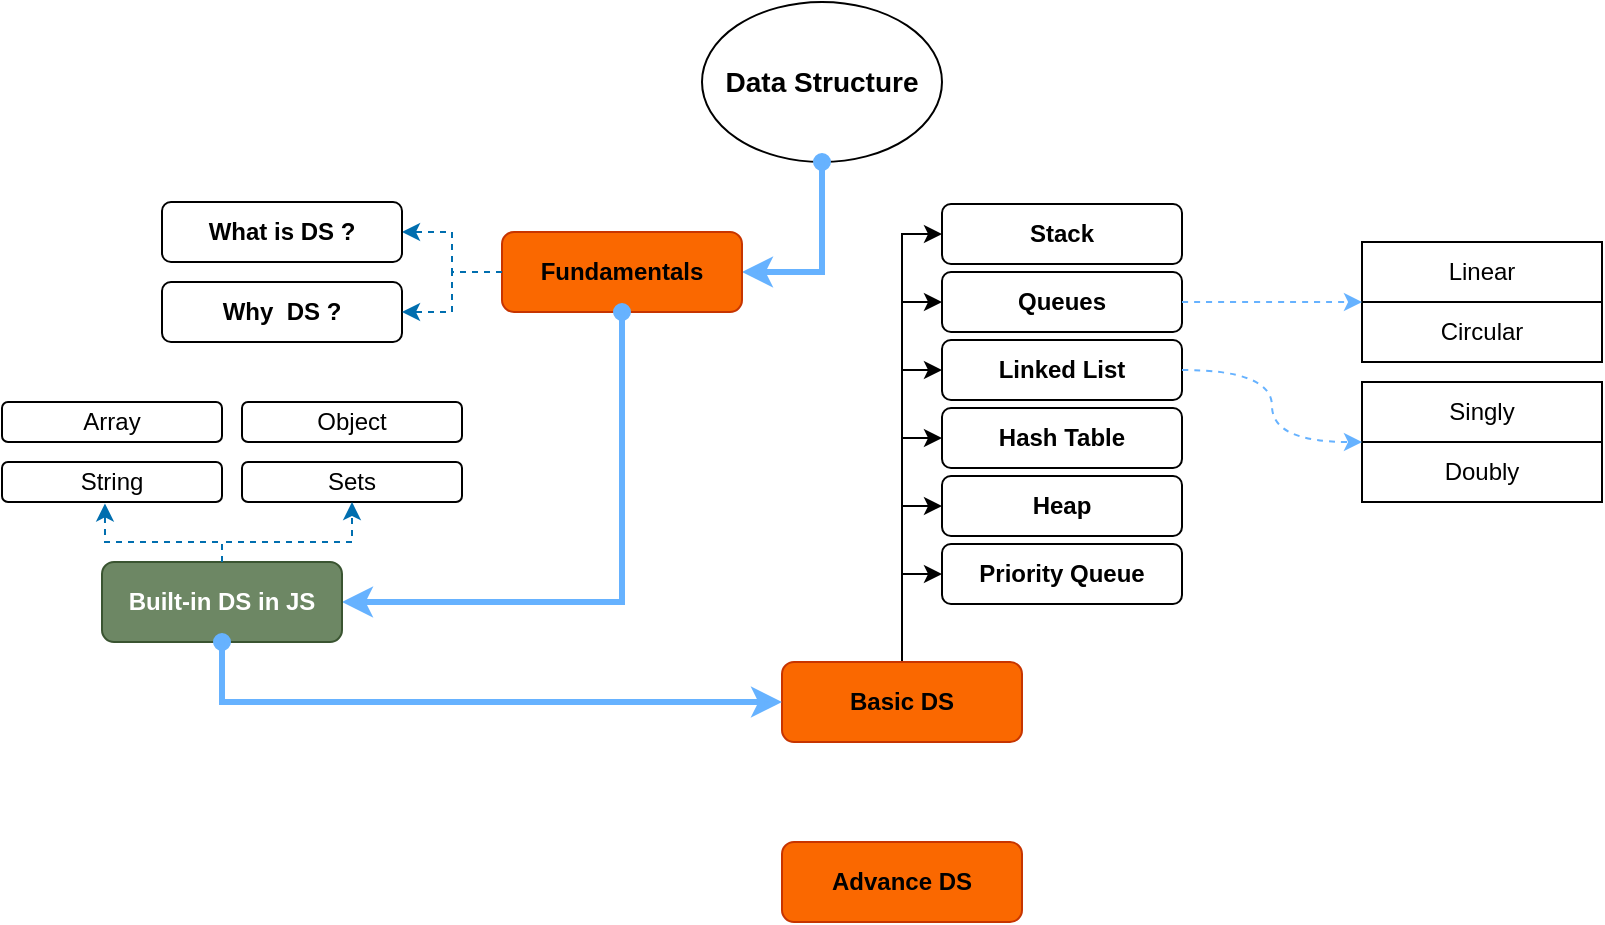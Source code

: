 <mxfile version="24.4.13" type="github">
  <diagram name="Page-1" id="2c0d36ab-eaac-3732-788b-9136903baeff">
    <mxGraphModel dx="778" dy="413" grid="1" gridSize="10" guides="1" tooltips="1" connect="1" arrows="1" fold="1" page="1" pageScale="1.5" pageWidth="1169" pageHeight="827" background="none" math="0" shadow="0">
      <root>
        <mxCell id="0" />
        <mxCell id="1" parent="0" />
        <mxCell id="yiBTs8iIJsu4Ljcrw2EA-124" value="Data Structure" style="ellipse;whiteSpace=wrap;html=1;fontStyle=1;fontSize=14;" parent="1" vertex="1">
          <mxGeometry x="370" y="20" width="120" height="80" as="geometry" />
        </mxCell>
        <mxCell id="tv5u9qx0Md2gs3FD2YBg-6" style="edgeStyle=orthogonalEdgeStyle;rounded=0;orthogonalLoop=1;jettySize=auto;html=1;exitX=0.5;exitY=0;exitDx=0;exitDy=0;entryX=1;entryY=0.5;entryDx=0;entryDy=0;" edge="1" parent="1" source="yiBTs8iIJsu4Ljcrw2EA-125" target="yiBTs8iIJsu4Ljcrw2EA-134">
          <mxGeometry relative="1" as="geometry" />
        </mxCell>
        <mxCell id="tv5u9qx0Md2gs3FD2YBg-7" style="edgeStyle=orthogonalEdgeStyle;rounded=0;orthogonalLoop=1;jettySize=auto;html=1;exitX=0.5;exitY=0;exitDx=0;exitDy=0;entryX=0;entryY=0.5;entryDx=0;entryDy=0;" edge="1" parent="1" source="yiBTs8iIJsu4Ljcrw2EA-125" target="yiBTs8iIJsu4Ljcrw2EA-130">
          <mxGeometry relative="1" as="geometry" />
        </mxCell>
        <mxCell id="tv5u9qx0Md2gs3FD2YBg-8" style="edgeStyle=orthogonalEdgeStyle;rounded=0;orthogonalLoop=1;jettySize=auto;html=1;exitX=0.5;exitY=0;exitDx=0;exitDy=0;entryX=0;entryY=0.5;entryDx=0;entryDy=0;" edge="1" parent="1" source="yiBTs8iIJsu4Ljcrw2EA-125" target="yiBTs8iIJsu4Ljcrw2EA-135">
          <mxGeometry relative="1" as="geometry" />
        </mxCell>
        <mxCell id="tv5u9qx0Md2gs3FD2YBg-9" style="edgeStyle=orthogonalEdgeStyle;rounded=0;orthogonalLoop=1;jettySize=auto;html=1;exitX=0.5;exitY=0;exitDx=0;exitDy=0;entryX=0;entryY=0.5;entryDx=0;entryDy=0;" edge="1" parent="1" source="yiBTs8iIJsu4Ljcrw2EA-125" target="UguPg_bLSeKZf6hvQFoW-1">
          <mxGeometry relative="1" as="geometry" />
        </mxCell>
        <mxCell id="tv5u9qx0Md2gs3FD2YBg-10" style="edgeStyle=orthogonalEdgeStyle;rounded=0;orthogonalLoop=1;jettySize=auto;html=1;exitX=0.5;exitY=0;exitDx=0;exitDy=0;entryX=0;entryY=0.5;entryDx=0;entryDy=0;" edge="1" parent="1" source="yiBTs8iIJsu4Ljcrw2EA-125" target="UguPg_bLSeKZf6hvQFoW-2">
          <mxGeometry relative="1" as="geometry" />
        </mxCell>
        <mxCell id="tv5u9qx0Md2gs3FD2YBg-11" style="edgeStyle=orthogonalEdgeStyle;rounded=0;orthogonalLoop=1;jettySize=auto;html=1;exitX=0.5;exitY=0;exitDx=0;exitDy=0;entryX=0;entryY=0.5;entryDx=0;entryDy=0;" edge="1" parent="1" source="yiBTs8iIJsu4Ljcrw2EA-125" target="yiBTs8iIJsu4Ljcrw2EA-132">
          <mxGeometry relative="1" as="geometry" />
        </mxCell>
        <mxCell id="yiBTs8iIJsu4Ljcrw2EA-125" value="Basic DS" style="rounded=1;whiteSpace=wrap;html=1;fontStyle=1;fillColor=#fa6800;fontColor=#000000;strokeColor=#C73500;" parent="1" vertex="1">
          <mxGeometry x="410" y="350.02" width="120" height="40" as="geometry" />
        </mxCell>
        <mxCell id="LJRXbvw2uVqpsPB7Yhcm-4" value="Advance DS" style="rounded=1;whiteSpace=wrap;html=1;fontStyle=1;fillColor=#fa6800;fontColor=#000000;strokeColor=#C73500;" parent="1" vertex="1">
          <mxGeometry x="410" y="440" width="120" height="40" as="geometry" />
        </mxCell>
        <mxCell id="YICFgGTVRvDlNN2FNXk2-3" value="" style="group" parent="1" vertex="1" connectable="0">
          <mxGeometry x="700" y="140" width="120" height="60" as="geometry" />
        </mxCell>
        <mxCell id="YICFgGTVRvDlNN2FNXk2-1" value="Circular" style="rounded=0;whiteSpace=wrap;html=1;" parent="YICFgGTVRvDlNN2FNXk2-3" vertex="1">
          <mxGeometry y="30" width="120" height="30" as="geometry" />
        </mxCell>
        <mxCell id="YICFgGTVRvDlNN2FNXk2-2" value="Linear" style="rounded=0;whiteSpace=wrap;html=1;" parent="YICFgGTVRvDlNN2FNXk2-3" vertex="1">
          <mxGeometry width="120" height="30" as="geometry" />
        </mxCell>
        <mxCell id="gLEcoqDyo47q4XNHYdvh-6" style="rounded=0;orthogonalLoop=1;jettySize=auto;html=1;entryX=1;entryY=0.5;entryDx=0;entryDy=0;strokeColor=#66B2FF;strokeWidth=3;startArrow=oval;startFill=1;exitX=0.5;exitY=1;exitDx=0;exitDy=0;edgeStyle=orthogonalEdgeStyle;" parent="1" source="yiBTs8iIJsu4Ljcrw2EA-124" target="yiBTs8iIJsu4Ljcrw2EA-126" edge="1">
          <mxGeometry relative="1" as="geometry" />
        </mxCell>
        <mxCell id="tv5u9qx0Md2gs3FD2YBg-1" value="" style="group" vertex="1" connectable="0" parent="1">
          <mxGeometry x="100" y="120" width="290" height="70" as="geometry" />
        </mxCell>
        <mxCell id="yiBTs8iIJsu4Ljcrw2EA-143" style="edgeStyle=orthogonalEdgeStyle;rounded=0;orthogonalLoop=1;jettySize=auto;html=1;fontFamily=Helvetica;fontSize=12;fontColor=#000000;fontStyle=1;dashed=1;fillColor=#1ba1e2;strokeColor=#006EAF;entryX=1;entryY=0.5;entryDx=0;entryDy=0;" parent="tv5u9qx0Md2gs3FD2YBg-1" source="yiBTs8iIJsu4Ljcrw2EA-126" target="yiBTs8iIJsu4Ljcrw2EA-144" edge="1">
          <mxGeometry relative="1" as="geometry">
            <mxPoint x="80" y="20" as="targetPoint" />
          </mxGeometry>
        </mxCell>
        <mxCell id="yiBTs8iIJsu4Ljcrw2EA-126" value="Fundamentals" style="rounded=1;whiteSpace=wrap;html=1;fontStyle=1;fillColor=#fa6800;fontColor=#000000;strokeColor=#C73500;" parent="tv5u9qx0Md2gs3FD2YBg-1" vertex="1">
          <mxGeometry x="170" y="15" width="120" height="40" as="geometry" />
        </mxCell>
        <mxCell id="yiBTs8iIJsu4Ljcrw2EA-147" value="" style="group" parent="tv5u9qx0Md2gs3FD2YBg-1" vertex="1" connectable="0">
          <mxGeometry width="120" height="70" as="geometry" />
        </mxCell>
        <mxCell id="yiBTs8iIJsu4Ljcrw2EA-142" value="Why&amp;nbsp; DS ?" style="whiteSpace=wrap;html=1;rounded=1;fontStyle=1;" parent="yiBTs8iIJsu4Ljcrw2EA-147" vertex="1">
          <mxGeometry y="40" width="120" height="30" as="geometry" />
        </mxCell>
        <mxCell id="yiBTs8iIJsu4Ljcrw2EA-144" value="What is DS ?" style="whiteSpace=wrap;html=1;rounded=1;fontStyle=1;" parent="yiBTs8iIJsu4Ljcrw2EA-147" vertex="1">
          <mxGeometry width="120" height="30" as="geometry" />
        </mxCell>
        <mxCell id="gLEcoqDyo47q4XNHYdvh-4" style="edgeStyle=orthogonalEdgeStyle;rounded=0;orthogonalLoop=1;jettySize=auto;html=1;fontFamily=Helvetica;fontSize=12;fontColor=#000000;fontStyle=1;dashed=1;fillColor=#1ba1e2;strokeColor=#006EAF;entryX=1;entryY=0.5;entryDx=0;entryDy=0;exitX=0;exitY=0.5;exitDx=0;exitDy=0;" parent="tv5u9qx0Md2gs3FD2YBg-1" source="yiBTs8iIJsu4Ljcrw2EA-126" target="yiBTs8iIJsu4Ljcrw2EA-142" edge="1">
          <mxGeometry relative="1" as="geometry">
            <mxPoint x="130" y="45" as="sourcePoint" />
            <mxPoint x="80" y="25" as="targetPoint" />
          </mxGeometry>
        </mxCell>
        <mxCell id="tv5u9qx0Md2gs3FD2YBg-2" style="rounded=0;orthogonalLoop=1;jettySize=auto;html=1;strokeColor=#66B2FF;strokeWidth=3;startArrow=oval;startFill=1;exitX=0.5;exitY=1;exitDx=0;exitDy=0;edgeStyle=orthogonalEdgeStyle;entryX=1;entryY=0.5;entryDx=0;entryDy=0;" edge="1" parent="1" source="yiBTs8iIJsu4Ljcrw2EA-126" target="gLEcoqDyo47q4XNHYdvh-5">
          <mxGeometry relative="1" as="geometry">
            <mxPoint x="440" y="80" as="sourcePoint" />
            <mxPoint x="400" y="300" as="targetPoint" />
          </mxGeometry>
        </mxCell>
        <mxCell id="tv5u9qx0Md2gs3FD2YBg-3" value="" style="group" vertex="1" connectable="0" parent="1">
          <mxGeometry x="20" y="220" width="230" height="120" as="geometry" />
        </mxCell>
        <mxCell id="gLEcoqDyo47q4XNHYdvh-5" value="Built-in DS in JS" style="rounded=1;whiteSpace=wrap;html=1;fontStyle=1;fillColor=#6d8764;strokeColor=#3A5431;fontColor=#ffffff;" parent="tv5u9qx0Md2gs3FD2YBg-3" vertex="1">
          <mxGeometry x="50" y="80" width="120" height="40" as="geometry" />
        </mxCell>
        <mxCell id="gLEcoqDyo47q4XNHYdvh-13" value="Array" style="whiteSpace=wrap;html=1;rounded=1;fontStyle=0;" parent="tv5u9qx0Md2gs3FD2YBg-3" vertex="1">
          <mxGeometry width="110" height="20" as="geometry" />
        </mxCell>
        <mxCell id="gLEcoqDyo47q4XNHYdvh-14" value="String" style="whiteSpace=wrap;html=1;rounded=1;fontStyle=0;" parent="tv5u9qx0Md2gs3FD2YBg-3" vertex="1">
          <mxGeometry y="30" width="110" height="20" as="geometry" />
        </mxCell>
        <mxCell id="gLEcoqDyo47q4XNHYdvh-15" value="Object" style="whiteSpace=wrap;html=1;rounded=1;fontStyle=0;" parent="tv5u9qx0Md2gs3FD2YBg-3" vertex="1">
          <mxGeometry x="120" width="110" height="20" as="geometry" />
        </mxCell>
        <mxCell id="gLEcoqDyo47q4XNHYdvh-16" value="Sets" style="whiteSpace=wrap;html=1;rounded=1;fontStyle=0;" parent="tv5u9qx0Md2gs3FD2YBg-3" vertex="1">
          <mxGeometry x="120" y="30" width="110" height="20" as="geometry" />
        </mxCell>
        <mxCell id="gLEcoqDyo47q4XNHYdvh-19" style="rounded=0;orthogonalLoop=1;jettySize=auto;html=1;dashed=1;fillColor=#1ba1e2;strokeColor=#006EAF;exitX=0.5;exitY=0;exitDx=0;exitDy=0;edgeStyle=orthogonalEdgeStyle;entryX=0.468;entryY=1.036;entryDx=0;entryDy=0;entryPerimeter=0;" parent="tv5u9qx0Md2gs3FD2YBg-3" source="gLEcoqDyo47q4XNHYdvh-5" target="gLEcoqDyo47q4XNHYdvh-14" edge="1">
          <mxGeometry relative="1" as="geometry">
            <mxPoint x="180" y="70" as="sourcePoint" />
            <mxPoint x="30" y="70" as="targetPoint" />
            <Array as="points">
              <mxPoint x="110" y="70" />
              <mxPoint x="52" y="70" />
            </Array>
          </mxGeometry>
        </mxCell>
        <mxCell id="gLEcoqDyo47q4XNHYdvh-20" style="edgeStyle=orthogonalEdgeStyle;rounded=0;orthogonalLoop=1;jettySize=auto;html=1;entryX=0.5;entryY=1;entryDx=0;entryDy=0;dashed=1;fillColor=#1ba1e2;strokeColor=#006EAF;exitX=0.5;exitY=0;exitDx=0;exitDy=0;" parent="tv5u9qx0Md2gs3FD2YBg-3" source="gLEcoqDyo47q4XNHYdvh-5" target="gLEcoqDyo47q4XNHYdvh-16" edge="1">
          <mxGeometry relative="1" as="geometry">
            <mxPoint x="120" y="90" as="sourcePoint" />
            <mxPoint x="115" y="70" as="targetPoint" />
            <Array as="points">
              <mxPoint x="110" y="70" />
              <mxPoint x="175" y="70" />
            </Array>
          </mxGeometry>
        </mxCell>
        <mxCell id="tv5u9qx0Md2gs3FD2YBg-4" style="rounded=0;orthogonalLoop=1;jettySize=auto;html=1;strokeColor=#66B2FF;strokeWidth=3;startArrow=oval;startFill=1;exitX=0.5;exitY=1;exitDx=0;exitDy=0;edgeStyle=orthogonalEdgeStyle;entryX=0;entryY=0.5;entryDx=0;entryDy=0;" edge="1" parent="1" source="gLEcoqDyo47q4XNHYdvh-5" target="yiBTs8iIJsu4Ljcrw2EA-125">
          <mxGeometry relative="1" as="geometry">
            <mxPoint x="340" y="185" as="sourcePoint" />
            <mxPoint x="200" y="330" as="targetPoint" />
          </mxGeometry>
        </mxCell>
        <mxCell id="tv5u9qx0Md2gs3FD2YBg-12" value="" style="group" vertex="1" connectable="0" parent="1">
          <mxGeometry x="490" y="121" width="120" height="200" as="geometry" />
        </mxCell>
        <mxCell id="UguPg_bLSeKZf6hvQFoW-1" value="Priority Queue" style="whiteSpace=wrap;html=1;rounded=1;fontStyle=1;" parent="tv5u9qx0Md2gs3FD2YBg-12" vertex="1">
          <mxGeometry y="170" width="120" height="30" as="geometry" />
        </mxCell>
        <mxCell id="UguPg_bLSeKZf6hvQFoW-2" value="Heap" style="whiteSpace=wrap;html=1;rounded=1;fontStyle=1;" parent="tv5u9qx0Md2gs3FD2YBg-12" vertex="1">
          <mxGeometry y="136" width="120" height="30" as="geometry" />
        </mxCell>
        <mxCell id="yiBTs8iIJsu4Ljcrw2EA-130" value="Linked List" style="whiteSpace=wrap;html=1;rounded=1;fontStyle=1;" parent="tv5u9qx0Md2gs3FD2YBg-12" vertex="1">
          <mxGeometry y="68" width="120" height="30" as="geometry" />
        </mxCell>
        <mxCell id="yiBTs8iIJsu4Ljcrw2EA-134" value="Hash Table" style="whiteSpace=wrap;html=1;rounded=1;fontStyle=1;direction=south;horizontal=0;rotation=90;" parent="tv5u9qx0Md2gs3FD2YBg-12" vertex="1">
          <mxGeometry x="45" y="57" width="30" height="120" as="geometry" />
        </mxCell>
        <mxCell id="yiBTs8iIJsu4Ljcrw2EA-135" value="Queues" style="whiteSpace=wrap;html=1;rounded=1;fontStyle=1;" parent="tv5u9qx0Md2gs3FD2YBg-12" vertex="1">
          <mxGeometry y="34" width="120" height="30" as="geometry" />
        </mxCell>
        <mxCell id="yiBTs8iIJsu4Ljcrw2EA-132" value="Stack" style="whiteSpace=wrap;html=1;rounded=1;fontStyle=1;" parent="tv5u9qx0Md2gs3FD2YBg-12" vertex="1">
          <mxGeometry width="120" height="30" as="geometry" />
        </mxCell>
        <mxCell id="tv5u9qx0Md2gs3FD2YBg-13" style="rounded=0;orthogonalLoop=1;jettySize=auto;html=1;exitX=1;exitY=0.5;exitDx=0;exitDy=0;entryX=0;entryY=1;entryDx=0;entryDy=0;dashed=1;strokeColor=#66B2FF;edgeStyle=orthogonalEdgeStyle;curved=1;" edge="1" parent="1" source="yiBTs8iIJsu4Ljcrw2EA-135" target="YICFgGTVRvDlNN2FNXk2-2">
          <mxGeometry relative="1" as="geometry">
            <Array as="points">
              <mxPoint x="660" y="170" />
              <mxPoint x="660" y="170" />
            </Array>
          </mxGeometry>
        </mxCell>
        <mxCell id="tv5u9qx0Md2gs3FD2YBg-14" value="" style="group" vertex="1" connectable="0" parent="1">
          <mxGeometry x="700" y="210" width="120" height="60" as="geometry" />
        </mxCell>
        <mxCell id="tv5u9qx0Md2gs3FD2YBg-15" value="Doubly" style="rounded=0;whiteSpace=wrap;html=1;" vertex="1" parent="tv5u9qx0Md2gs3FD2YBg-14">
          <mxGeometry y="30" width="120" height="30" as="geometry" />
        </mxCell>
        <mxCell id="tv5u9qx0Md2gs3FD2YBg-16" value="Singly" style="rounded=0;whiteSpace=wrap;html=1;" vertex="1" parent="tv5u9qx0Md2gs3FD2YBg-14">
          <mxGeometry width="120" height="30" as="geometry" />
        </mxCell>
        <mxCell id="tv5u9qx0Md2gs3FD2YBg-18" style="rounded=0;orthogonalLoop=1;jettySize=auto;html=1;exitX=1;exitY=0.5;exitDx=0;exitDy=0;entryX=0;entryY=1;entryDx=0;entryDy=0;dashed=1;strokeColor=#66B2FF;edgeStyle=orthogonalEdgeStyle;curved=1;" edge="1" parent="1" source="yiBTs8iIJsu4Ljcrw2EA-130" target="tv5u9qx0Md2gs3FD2YBg-16">
          <mxGeometry relative="1" as="geometry">
            <mxPoint x="620" y="180" as="sourcePoint" />
            <mxPoint x="710" y="250" as="targetPoint" />
            <Array as="points">
              <mxPoint x="655" y="204" />
              <mxPoint x="655" y="240" />
            </Array>
          </mxGeometry>
        </mxCell>
      </root>
    </mxGraphModel>
  </diagram>
</mxfile>
